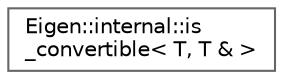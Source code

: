 digraph "Graphical Class Hierarchy"
{
 // LATEX_PDF_SIZE
  bgcolor="transparent";
  edge [fontname=Helvetica,fontsize=10,labelfontname=Helvetica,labelfontsize=10];
  node [fontname=Helvetica,fontsize=10,shape=box,height=0.2,width=0.4];
  rankdir="LR";
  Node0 [id="Node000000",label="Eigen::internal::is\l_convertible\< T, T & \>",height=0.2,width=0.4,color="grey40", fillcolor="white", style="filled",URL="$structEigen_1_1internal_1_1is__convertible_3_01T_00_01T_01_6_01_4.html",tooltip=" "];
}
